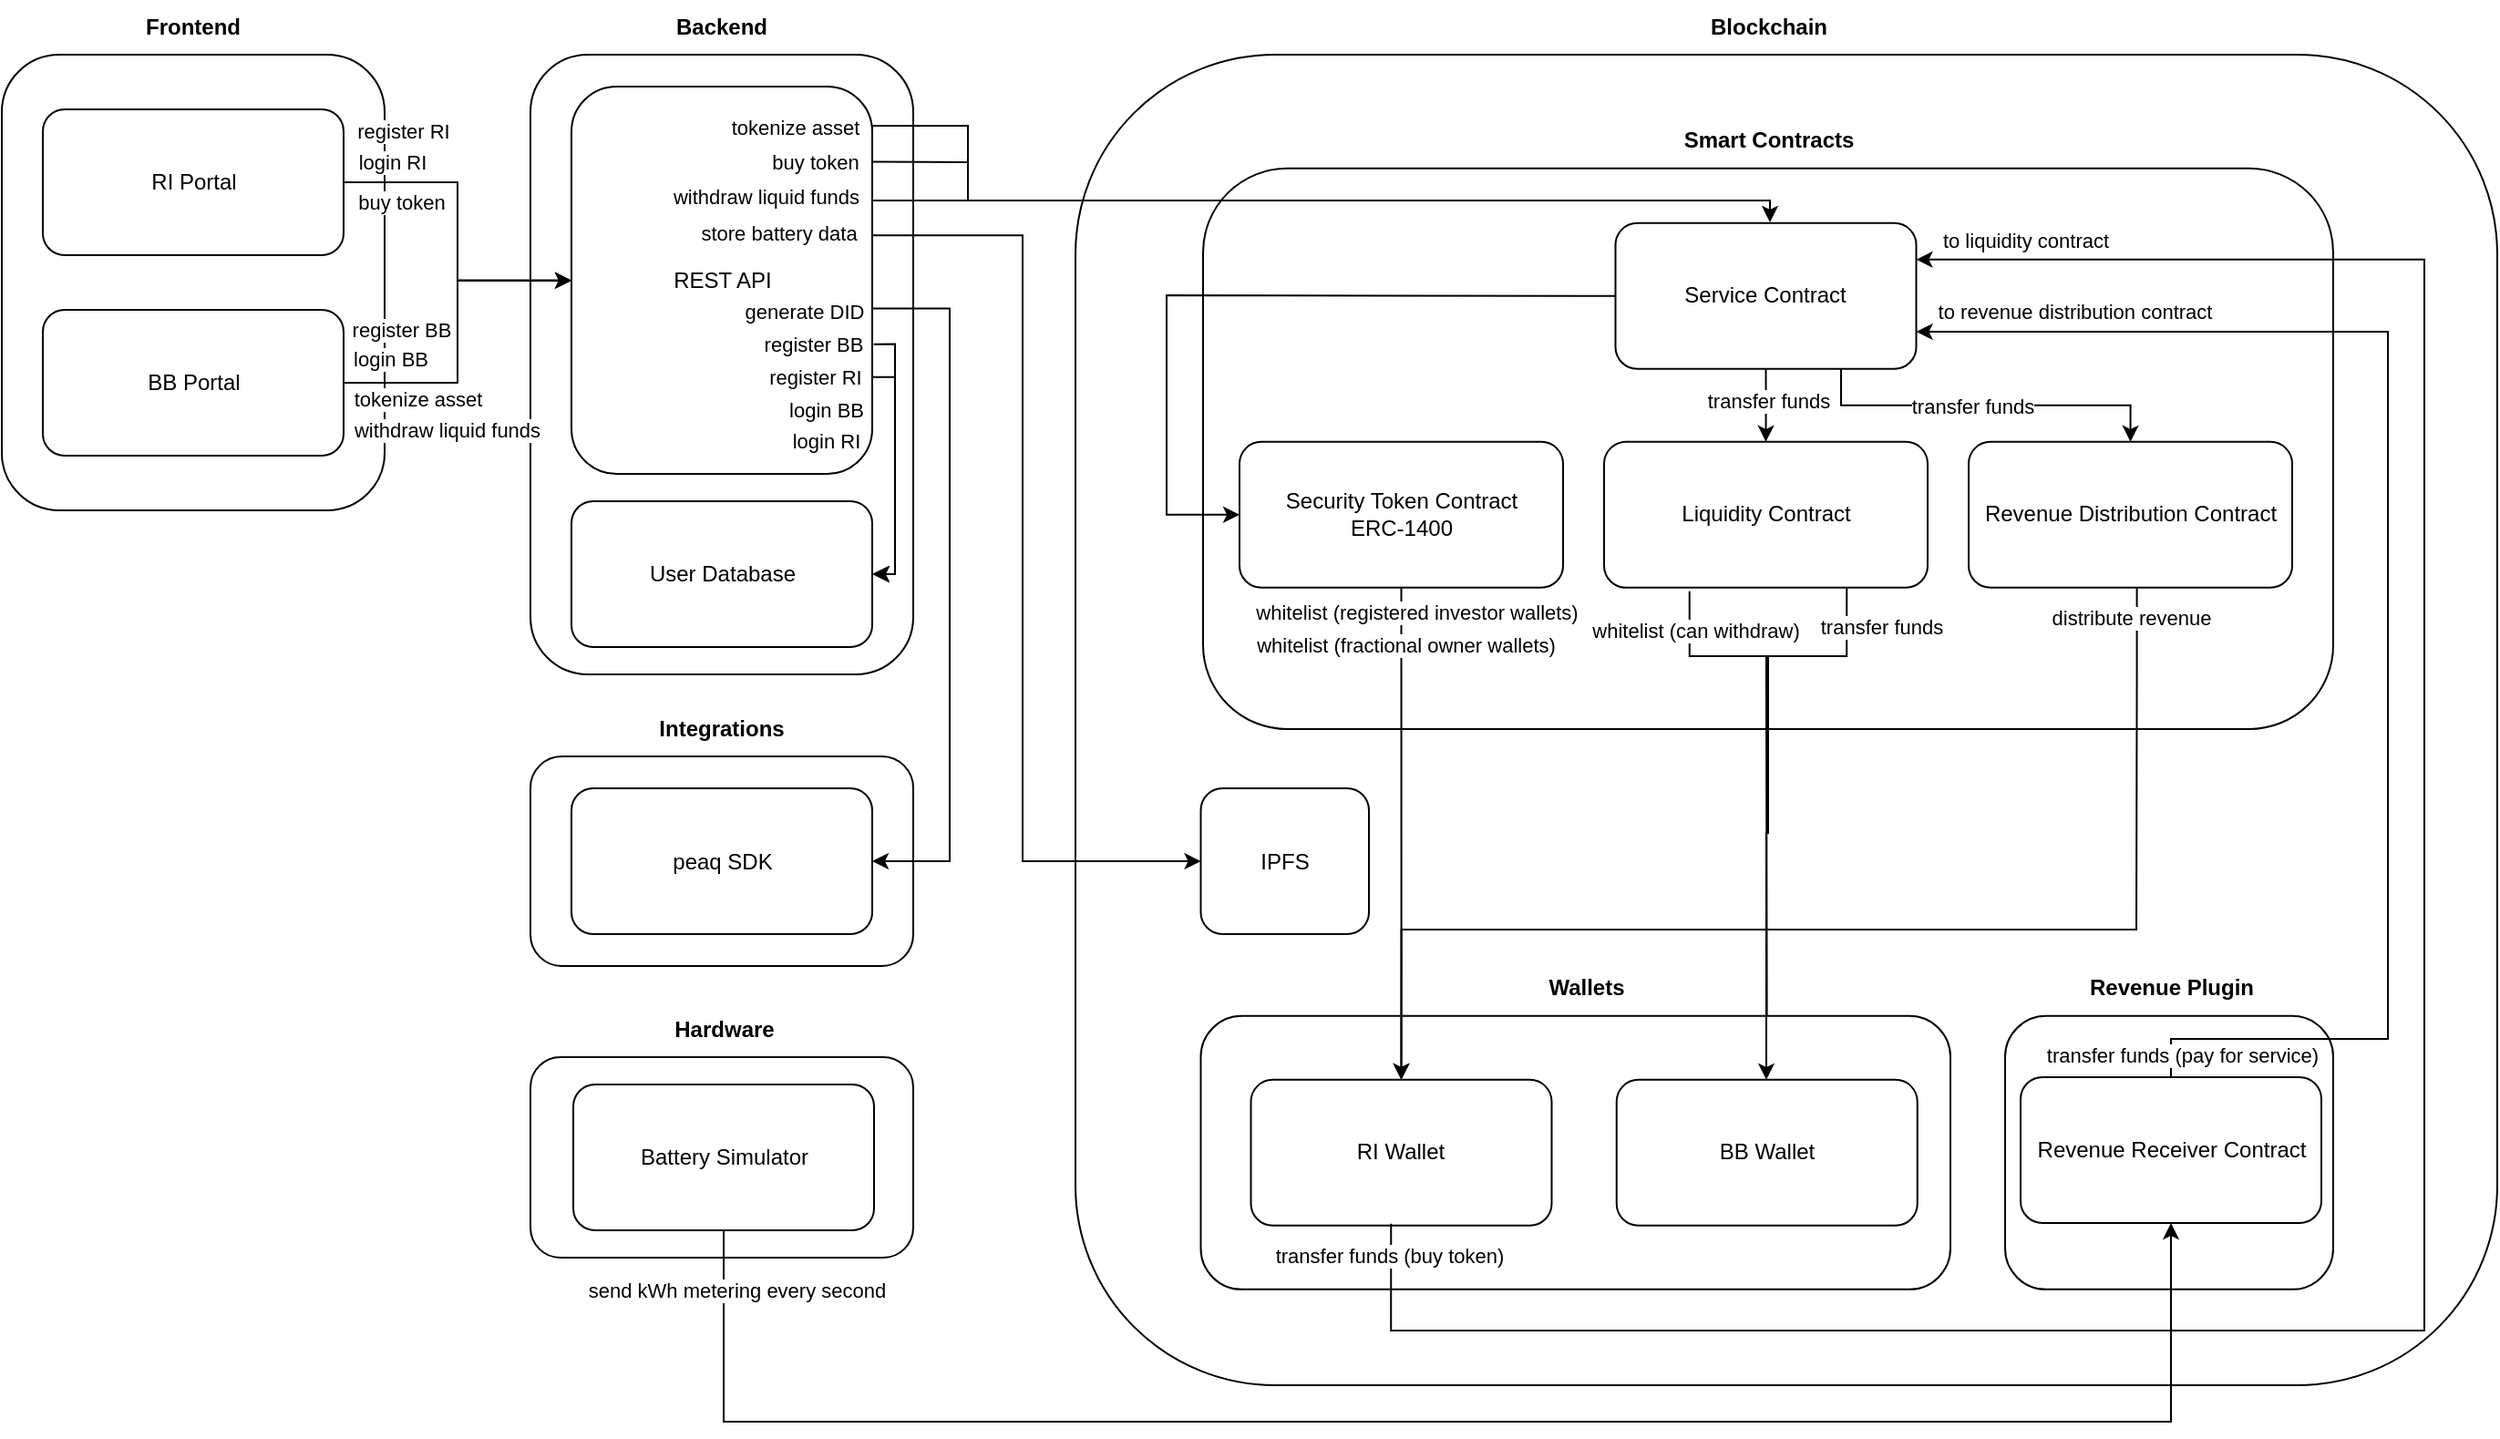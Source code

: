 <mxfile version="22.0.3" type="google">
  <diagram name="Seite-1" id="iugOcSq_H32nfj5X25wa">
    <mxGraphModel grid="1" page="1" gridSize="10" guides="1" tooltips="1" connect="1" arrows="1" fold="1" pageScale="1" pageWidth="827" pageHeight="1169" math="0" shadow="0">
      <root>
        <mxCell id="0" />
        <mxCell id="1" parent="0" />
        <mxCell id="eSbXYxMQ_tcYIed6nvcc-3" value="" style="rounded=1;whiteSpace=wrap;html=1;" vertex="1" parent="1">
          <mxGeometry x="679" y="170" width="780" height="730" as="geometry" />
        </mxCell>
        <mxCell id="eSbXYxMQ_tcYIed6nvcc-22" value="" style="rounded=1;whiteSpace=wrap;html=1;" vertex="1" parent="1">
          <mxGeometry x="749" y="232.43" width="620" height="307.57" as="geometry" />
        </mxCell>
        <mxCell id="eSbXYxMQ_tcYIed6nvcc-20" value="" style="rounded=1;whiteSpace=wrap;html=1;" vertex="1" parent="1">
          <mxGeometry x="380" y="555" width="210" height="115" as="geometry" />
        </mxCell>
        <mxCell id="eSbXYxMQ_tcYIed6nvcc-1" value="" style="rounded=1;whiteSpace=wrap;html=1;" vertex="1" parent="1">
          <mxGeometry x="90" y="170" width="210" height="250" as="geometry" />
        </mxCell>
        <mxCell id="eSbXYxMQ_tcYIed6nvcc-2" value="" style="rounded=1;whiteSpace=wrap;html=1;" vertex="1" parent="1">
          <mxGeometry x="380" y="170" width="210" height="340" as="geometry" />
        </mxCell>
        <mxCell id="eSbXYxMQ_tcYIed6nvcc-4" value="Frontend" style="text;html=1;strokeColor=none;fillColor=none;align=center;verticalAlign=middle;whiteSpace=wrap;rounded=0;fontStyle=1" vertex="1" parent="1">
          <mxGeometry x="165" y="140" width="60" height="30" as="geometry" />
        </mxCell>
        <mxCell id="eSbXYxMQ_tcYIed6nvcc-5" value="Backend" style="text;html=1;strokeColor=none;fillColor=none;align=center;verticalAlign=middle;whiteSpace=wrap;rounded=0;fontStyle=1" vertex="1" parent="1">
          <mxGeometry x="455" y="140" width="60" height="30" as="geometry" />
        </mxCell>
        <mxCell id="eSbXYxMQ_tcYIed6nvcc-6" value="Blockchain" style="text;html=1;strokeColor=none;fillColor=none;align=center;verticalAlign=middle;whiteSpace=wrap;rounded=0;fontStyle=1" vertex="1" parent="1">
          <mxGeometry x="1006.5" y="140" width="105" height="30" as="geometry" />
        </mxCell>
        <mxCell id="eSbXYxMQ_tcYIed6nvcc-34" style="edgeStyle=orthogonalEdgeStyle;rounded=0;orthogonalLoop=1;jettySize=auto;html=1;exitX=1;exitY=0.5;exitDx=0;exitDy=0;entryX=0;entryY=0.5;entryDx=0;entryDy=0;" edge="1" parent="1" source="eSbXYxMQ_tcYIed6nvcc-8" target="eSbXYxMQ_tcYIed6nvcc-15">
          <mxGeometry relative="1" as="geometry">
            <mxPoint x="400" y="515" as="targetPoint" />
            <Array as="points">
              <mxPoint x="340" y="240" />
              <mxPoint x="340" y="294" />
              <mxPoint x="403" y="294" />
            </Array>
          </mxGeometry>
        </mxCell>
        <mxCell id="eSbXYxMQ_tcYIed6nvcc-8" value="RI Portal" style="rounded=1;whiteSpace=wrap;html=1;" vertex="1" parent="1">
          <mxGeometry x="112.5" y="200" width="165" height="80" as="geometry" />
        </mxCell>
        <mxCell id="eSbXYxMQ_tcYIed6nvcc-33" style="edgeStyle=orthogonalEdgeStyle;rounded=0;orthogonalLoop=1;jettySize=auto;html=1;entryX=0;entryY=0.5;entryDx=0;entryDy=0;" edge="1" parent="1" source="eSbXYxMQ_tcYIed6nvcc-9" target="eSbXYxMQ_tcYIed6nvcc-15">
          <mxGeometry relative="1" as="geometry" />
        </mxCell>
        <mxCell id="eSbXYxMQ_tcYIed6nvcc-9" value="BB Portal" style="rounded=1;whiteSpace=wrap;html=1;" vertex="1" parent="1">
          <mxGeometry x="112.5" y="310" width="165" height="80" as="geometry" />
        </mxCell>
        <mxCell id="eSbXYxMQ_tcYIed6nvcc-59" style="edgeStyle=orthogonalEdgeStyle;rounded=0;orthogonalLoop=1;jettySize=auto;html=1;exitX=0.5;exitY=1;exitDx=0;exitDy=0;" edge="1" parent="1" source="eSbXYxMQ_tcYIed6nvcc-11" target="eSbXYxMQ_tcYIed6nvcc-13">
          <mxGeometry relative="1" as="geometry" />
        </mxCell>
        <mxCell id="eSbXYxMQ_tcYIed6nvcc-82" value="transfer funds" style="edgeLabel;html=1;align=center;verticalAlign=middle;resizable=0;points=[];" connectable="0" vertex="1" parent="eSbXYxMQ_tcYIed6nvcc-59">
          <mxGeometry x="-0.142" y="1" relative="1" as="geometry">
            <mxPoint as="offset" />
          </mxGeometry>
        </mxCell>
        <mxCell id="eSbXYxMQ_tcYIed6nvcc-60" style="edgeStyle=orthogonalEdgeStyle;rounded=0;orthogonalLoop=1;jettySize=auto;html=1;exitX=0.75;exitY=1;exitDx=0;exitDy=0;entryX=0.5;entryY=0;entryDx=0;entryDy=0;" edge="1" parent="1" source="eSbXYxMQ_tcYIed6nvcc-11" target="eSbXYxMQ_tcYIed6nvcc-14">
          <mxGeometry relative="1" as="geometry" />
        </mxCell>
        <mxCell id="eSbXYxMQ_tcYIed6nvcc-83" value="transfer funds" style="edgeLabel;html=1;align=center;verticalAlign=middle;resizable=0;points=[];" connectable="0" vertex="1" parent="eSbXYxMQ_tcYIed6nvcc-60">
          <mxGeometry x="-0.075" relative="1" as="geometry">
            <mxPoint as="offset" />
          </mxGeometry>
        </mxCell>
        <mxCell id="eSbXYxMQ_tcYIed6nvcc-85" style="edgeStyle=orthogonalEdgeStyle;rounded=0;orthogonalLoop=1;jettySize=auto;html=1;entryX=0;entryY=0.5;entryDx=0;entryDy=0;exitX=0;exitY=0.5;exitDx=0;exitDy=0;" edge="1" parent="1" source="eSbXYxMQ_tcYIed6nvcc-11" target="eSbXYxMQ_tcYIed6nvcc-12">
          <mxGeometry relative="1" as="geometry">
            <Array as="points">
              <mxPoint x="955" y="302" />
              <mxPoint x="729" y="302" />
              <mxPoint x="729" y="422" />
            </Array>
          </mxGeometry>
        </mxCell>
        <mxCell id="eSbXYxMQ_tcYIed6nvcc-11" value="Service Contract" style="rounded=1;whiteSpace=wrap;html=1;" vertex="1" parent="1">
          <mxGeometry x="975.25" y="262.43" width="165" height="80" as="geometry" />
        </mxCell>
        <mxCell id="eSbXYxMQ_tcYIed6nvcc-12" value="Security Token Contract&lt;br&gt;ERC-1400" style="rounded=1;whiteSpace=wrap;html=1;" vertex="1" parent="1">
          <mxGeometry x="769" y="382.43" width="177.5" height="80" as="geometry" />
        </mxCell>
        <mxCell id="eSbXYxMQ_tcYIed6nvcc-69" style="edgeStyle=orthogonalEdgeStyle;rounded=0;orthogonalLoop=1;jettySize=auto;html=1;exitX=0.75;exitY=1;exitDx=0;exitDy=0;entryX=0.5;entryY=0;entryDx=0;entryDy=0;" edge="1" parent="1" source="eSbXYxMQ_tcYIed6nvcc-13" target="eSbXYxMQ_tcYIed6nvcc-31">
          <mxGeometry relative="1" as="geometry">
            <Array as="points">
              <mxPoint x="1102" y="500" />
              <mxPoint x="1058" y="500" />
              <mxPoint x="1058" y="510" />
              <mxPoint x="1058" y="510" />
            </Array>
          </mxGeometry>
        </mxCell>
        <mxCell id="eSbXYxMQ_tcYIed6nvcc-13" value="Liquidity Contract" style="rounded=1;whiteSpace=wrap;html=1;" vertex="1" parent="1">
          <mxGeometry x="969" y="382.43" width="177.5" height="80" as="geometry" />
        </mxCell>
        <mxCell id="eSbXYxMQ_tcYIed6nvcc-14" value="Revenue Distribution Contract" style="rounded=1;whiteSpace=wrap;html=1;" vertex="1" parent="1">
          <mxGeometry x="1169" y="382.43" width="177.5" height="80" as="geometry" />
        </mxCell>
        <mxCell id="eSbXYxMQ_tcYIed6nvcc-77" style="edgeStyle=orthogonalEdgeStyle;rounded=0;orthogonalLoop=1;jettySize=auto;html=1;exitX=0.994;exitY=0.573;exitDx=0;exitDy=0;entryX=1;entryY=0.5;entryDx=0;entryDy=0;exitPerimeter=0;" edge="1" parent="1" source="eSbXYxMQ_tcYIed6nvcc-15" target="eSbXYxMQ_tcYIed6nvcc-19">
          <mxGeometry relative="1" as="geometry">
            <Array as="points">
              <mxPoint x="610" y="309" />
              <mxPoint x="610" y="612" />
            </Array>
          </mxGeometry>
        </mxCell>
        <mxCell id="eSbXYxMQ_tcYIed6nvcc-15" value="REST API" style="rounded=1;whiteSpace=wrap;html=1;" vertex="1" parent="1">
          <mxGeometry x="402.5" y="187.5" width="165" height="212.5" as="geometry" />
        </mxCell>
        <mxCell id="eSbXYxMQ_tcYIed6nvcc-16" value="User Database" style="rounded=1;whiteSpace=wrap;html=1;" vertex="1" parent="1">
          <mxGeometry x="402.5" y="415" width="165" height="80" as="geometry" />
        </mxCell>
        <mxCell id="eSbXYxMQ_tcYIed6nvcc-43" style="edgeStyle=orthogonalEdgeStyle;rounded=0;orthogonalLoop=1;jettySize=auto;html=1;entryX=1;entryY=0.5;entryDx=0;entryDy=0;exitX=1.005;exitY=0.665;exitDx=0;exitDy=0;exitPerimeter=0;" edge="1" parent="1" source="eSbXYxMQ_tcYIed6nvcc-15" target="eSbXYxMQ_tcYIed6nvcc-16">
          <mxGeometry relative="1" as="geometry">
            <Array as="points">
              <mxPoint x="580" y="329" />
              <mxPoint x="580" y="455" />
            </Array>
          </mxGeometry>
        </mxCell>
        <mxCell id="eSbXYxMQ_tcYIed6nvcc-19" value="peaq SDK" style="rounded=1;whiteSpace=wrap;html=1;" vertex="1" parent="1">
          <mxGeometry x="402.5" y="572.5" width="165" height="80" as="geometry" />
        </mxCell>
        <mxCell id="eSbXYxMQ_tcYIed6nvcc-21" value="Integrations" style="text;html=1;strokeColor=none;fillColor=none;align=center;verticalAlign=middle;whiteSpace=wrap;rounded=0;fontStyle=1" vertex="1" parent="1">
          <mxGeometry x="455" y="525" width="60" height="30" as="geometry" />
        </mxCell>
        <mxCell id="eSbXYxMQ_tcYIed6nvcc-23" value="Smart Contracts" style="text;html=1;strokeColor=none;fillColor=none;align=center;verticalAlign=middle;whiteSpace=wrap;rounded=0;fontStyle=1" vertex="1" parent="1">
          <mxGeometry x="1006.5" y="202.43" width="105" height="30" as="geometry" />
        </mxCell>
        <mxCell id="eSbXYxMQ_tcYIed6nvcc-28" value="" style="rounded=1;whiteSpace=wrap;html=1;" vertex="1" parent="1">
          <mxGeometry x="747.75" y="697.43" width="411.25" height="150" as="geometry" />
        </mxCell>
        <mxCell id="eSbXYxMQ_tcYIed6nvcc-29" value="Wallets" style="text;html=1;strokeColor=none;fillColor=none;align=center;verticalAlign=middle;whiteSpace=wrap;rounded=0;fontStyle=1;shadow=1;" vertex="1" parent="1">
          <mxGeometry x="906.5" y="667.43" width="105" height="30" as="geometry" />
        </mxCell>
        <mxCell id="eSbXYxMQ_tcYIed6nvcc-30" value="RI Wallet" style="rounded=1;whiteSpace=wrap;html=1;" vertex="1" parent="1">
          <mxGeometry x="775.25" y="732.43" width="165" height="80" as="geometry" />
        </mxCell>
        <mxCell id="eSbXYxMQ_tcYIed6nvcc-31" value="BB Wallet" style="rounded=1;whiteSpace=wrap;html=1;" vertex="1" parent="1">
          <mxGeometry x="975.88" y="732.43" width="165" height="80" as="geometry" />
        </mxCell>
        <mxCell id="eSbXYxMQ_tcYIed6nvcc-45" value="register BB" style="edgeLabel;html=1;align=center;verticalAlign=middle;resizable=0;points=[];" connectable="0" vertex="1" parent="1">
          <mxGeometry x="545.001" y="319.005" as="geometry">
            <mxPoint x="-10" y="10" as="offset" />
          </mxGeometry>
        </mxCell>
        <mxCell id="eSbXYxMQ_tcYIed6nvcc-46" style="edgeStyle=orthogonalEdgeStyle;rounded=0;orthogonalLoop=1;jettySize=auto;html=1;exitX=1;exitY=0.107;exitDx=0;exitDy=0;exitPerimeter=0;entryX=0.51;entryY=0.007;entryDx=0;entryDy=0;entryPerimeter=0;" edge="1" parent="1" source="eSbXYxMQ_tcYIed6nvcc-15" target="eSbXYxMQ_tcYIed6nvcc-11">
          <mxGeometry relative="1" as="geometry">
            <mxPoint x="570" y="210" as="sourcePoint" />
            <Array as="points">
              <mxPoint x="568" y="209" />
              <mxPoint x="620" y="209" />
              <mxPoint x="620" y="250" />
              <mxPoint x="1060" y="250" />
              <mxPoint x="1060" y="262" />
              <mxPoint x="1059" y="262" />
            </Array>
          </mxGeometry>
        </mxCell>
        <mxCell id="eSbXYxMQ_tcYIed6nvcc-48" value="tokenize asset" style="edgeLabel;html=1;align=center;verticalAlign=middle;resizable=0;points=[];" connectable="0" vertex="1" parent="1">
          <mxGeometry x="524.0" y="309.998" as="geometry">
            <mxPoint x="1" y="-100" as="offset" />
          </mxGeometry>
        </mxCell>
        <mxCell id="eSbXYxMQ_tcYIed6nvcc-49" value="withdraw liquid funds" style="edgeLabel;html=1;align=center;verticalAlign=middle;resizable=0;points=[];" connectable="0" vertex="1" parent="1">
          <mxGeometry x="511.0" y="248.998" as="geometry">
            <mxPoint x="-2" y="-1" as="offset" />
          </mxGeometry>
        </mxCell>
        <mxCell id="eSbXYxMQ_tcYIed6nvcc-50" value="buy token" style="edgeLabel;html=1;align=center;verticalAlign=middle;resizable=0;points=[];" connectable="0" vertex="1" parent="1">
          <mxGeometry x="309.0" y="250.998" as="geometry" />
        </mxCell>
        <mxCell id="eSbXYxMQ_tcYIed6nvcc-52" value="tokenize asset" style="edgeLabel;html=1;align=center;verticalAlign=middle;resizable=0;points=[];" connectable="0" vertex="1" parent="1">
          <mxGeometry x="316.0" y="362.998" as="geometry">
            <mxPoint x="2" y="-4" as="offset" />
          </mxGeometry>
        </mxCell>
        <mxCell id="eSbXYxMQ_tcYIed6nvcc-53" value="withdraw liquid funds" style="edgeLabel;html=1;align=center;verticalAlign=middle;resizable=0;points=[];" connectable="0" vertex="1" parent="1">
          <mxGeometry x="332.0" y="379.998" as="geometry">
            <mxPoint x="2" y="-4" as="offset" />
          </mxGeometry>
        </mxCell>
        <mxCell id="eSbXYxMQ_tcYIed6nvcc-57" value="buy token" style="edgeLabel;html=1;align=center;verticalAlign=middle;resizable=0;points=[];" connectable="0" vertex="1" parent="1">
          <mxGeometry x="535.0" y="328.998" as="geometry">
            <mxPoint x="1" y="-100" as="offset" />
          </mxGeometry>
        </mxCell>
        <mxCell id="eSbXYxMQ_tcYIed6nvcc-61" style="edgeStyle=orthogonalEdgeStyle;rounded=0;orthogonalLoop=1;jettySize=auto;html=1;exitX=0.52;exitY=1.004;exitDx=0;exitDy=0;exitPerimeter=0;entryX=0.5;entryY=0;entryDx=0;entryDy=0;" edge="1" parent="1" source="eSbXYxMQ_tcYIed6nvcc-14" target="eSbXYxMQ_tcYIed6nvcc-30">
          <mxGeometry relative="1" as="geometry">
            <Array as="points">
              <mxPoint x="1261" y="510" />
              <mxPoint x="1261" y="650" />
              <mxPoint x="858" y="650" />
            </Array>
          </mxGeometry>
        </mxCell>
        <mxCell id="eSbXYxMQ_tcYIed6nvcc-62" value="distribute revenue" style="edgeLabel;html=1;align=center;verticalAlign=middle;resizable=0;points=[];" connectable="0" vertex="1" parent="eSbXYxMQ_tcYIed6nvcc-61">
          <mxGeometry x="-0.949" y="-1" relative="1" as="geometry">
            <mxPoint x="-3" y="-1" as="offset" />
          </mxGeometry>
        </mxCell>
        <mxCell id="eSbXYxMQ_tcYIed6nvcc-64" style="edgeStyle=orthogonalEdgeStyle;rounded=0;orthogonalLoop=1;jettySize=auto;html=1;exitX=0.264;exitY=1.024;exitDx=0;exitDy=0;exitPerimeter=0;" edge="1" parent="1" source="eSbXYxMQ_tcYIed6nvcc-13" target="eSbXYxMQ_tcYIed6nvcc-31">
          <mxGeometry relative="1" as="geometry">
            <Array as="points">
              <mxPoint x="1016" y="500" />
              <mxPoint x="1059" y="500" />
              <mxPoint x="1059" y="597" />
              <mxPoint x="1058" y="597" />
            </Array>
          </mxGeometry>
        </mxCell>
        <mxCell id="eSbXYxMQ_tcYIed6nvcc-67" value="whitelist (can withdraw)" style="edgeLabel;html=1;align=center;verticalAlign=middle;resizable=0;points=[];" connectable="0" vertex="1" parent="eSbXYxMQ_tcYIed6nvcc-64">
          <mxGeometry x="-0.822" y="1" relative="1" as="geometry">
            <mxPoint x="2" y="-7" as="offset" />
          </mxGeometry>
        </mxCell>
        <mxCell id="eSbXYxMQ_tcYIed6nvcc-65" style="edgeStyle=orthogonalEdgeStyle;rounded=0;orthogonalLoop=1;jettySize=auto;html=1;entryX=0.5;entryY=0;entryDx=0;entryDy=0;exitX=0.5;exitY=1;exitDx=0;exitDy=0;" edge="1" parent="1" target="eSbXYxMQ_tcYIed6nvcc-30">
          <mxGeometry relative="1" as="geometry">
            <Array as="points">
              <mxPoint x="858" y="650" />
              <mxPoint x="858" y="732" />
            </Array>
            <mxPoint x="857.75" y="462.43" as="sourcePoint" />
            <mxPoint x="852.13" y="732.43" as="targetPoint" />
          </mxGeometry>
        </mxCell>
        <mxCell id="eSbXYxMQ_tcYIed6nvcc-66" value="whitelist (fractional owner wallets)" style="edgeLabel;html=1;align=center;verticalAlign=middle;resizable=0;points=[];" connectable="0" vertex="1" parent="eSbXYxMQ_tcYIed6nvcc-65">
          <mxGeometry x="-0.843" relative="1" as="geometry">
            <mxPoint x="2" y="10" as="offset" />
          </mxGeometry>
        </mxCell>
        <mxCell id="eSbXYxMQ_tcYIed6nvcc-71" value="transfer funds" style="edgeLabel;html=1;align=center;verticalAlign=middle;resizable=0;points=[];" connectable="0" vertex="1" parent="1">
          <mxGeometry x="1120.497" y="483.998" as="geometry" />
        </mxCell>
        <mxCell id="eSbXYxMQ_tcYIed6nvcc-73" style="edgeStyle=orthogonalEdgeStyle;rounded=0;orthogonalLoop=1;jettySize=auto;html=1;entryX=1;entryY=0.25;entryDx=0;entryDy=0;exitX=0.5;exitY=1;exitDx=0;exitDy=0;" edge="1" parent="1" target="eSbXYxMQ_tcYIed6nvcc-11">
          <mxGeometry relative="1" as="geometry">
            <mxPoint x="852.13" y="811.43" as="sourcePoint" />
            <mxPoint x="1140.25" y="300" as="targetPoint" />
            <Array as="points">
              <mxPoint x="852" y="870" />
              <mxPoint x="1419" y="870" />
              <mxPoint x="1419" y="282" />
            </Array>
          </mxGeometry>
        </mxCell>
        <mxCell id="eSbXYxMQ_tcYIed6nvcc-75" value="transfer funds (buy token)" style="edgeLabel;html=1;align=center;verticalAlign=middle;resizable=0;points=[];" connectable="0" vertex="1" parent="eSbXYxMQ_tcYIed6nvcc-73">
          <mxGeometry x="-0.977" y="-1" relative="1" as="geometry">
            <mxPoint as="offset" />
          </mxGeometry>
        </mxCell>
        <mxCell id="eSbXYxMQ_tcYIed6nvcc-78" value="generate DID" style="edgeLabel;html=1;align=center;verticalAlign=middle;resizable=0;points=[];" connectable="0" vertex="1" parent="1">
          <mxGeometry x="530.0" y="310.999" as="geometry" />
        </mxCell>
        <mxCell id="nYs-Er4ms6qR0FIkrKlQ-1" value="register RI" style="edgeLabel;html=1;align=center;verticalAlign=middle;resizable=0;points=[];" connectable="0" vertex="1" parent="1">
          <mxGeometry x="546.001" y="337.005" as="geometry">
            <mxPoint x="-10" y="10" as="offset" />
          </mxGeometry>
        </mxCell>
        <mxCell id="nYs-Er4ms6qR0FIkrKlQ-2" value="login BB" style="edgeLabel;html=1;align=center;verticalAlign=middle;resizable=0;points=[];" connectable="0" vertex="1" parent="1">
          <mxGeometry x="552.001" y="355.005" as="geometry">
            <mxPoint x="-10" y="10" as="offset" />
          </mxGeometry>
        </mxCell>
        <mxCell id="nYs-Er4ms6qR0FIkrKlQ-3" value="login RI" style="edgeLabel;html=1;align=center;verticalAlign=middle;resizable=0;points=[];" connectable="0" vertex="1" parent="1">
          <mxGeometry x="552.001" y="371.995" as="geometry">
            <mxPoint x="-10" y="10" as="offset" />
          </mxGeometry>
        </mxCell>
        <mxCell id="nYs-Er4ms6qR0FIkrKlQ-4" style="edgeStyle=orthogonalEdgeStyle;rounded=0;orthogonalLoop=1;jettySize=auto;html=1;entryX=1;entryY=0.5;entryDx=0;entryDy=0;exitX=1;exitY=0.75;exitDx=0;exitDy=0;" edge="1" parent="1" source="eSbXYxMQ_tcYIed6nvcc-15">
          <mxGeometry relative="1" as="geometry">
            <Array as="points">
              <mxPoint x="580" y="347" />
              <mxPoint x="580" y="455" />
            </Array>
            <mxPoint x="568" y="350" as="sourcePoint" />
            <mxPoint x="568" y="455" as="targetPoint" />
          </mxGeometry>
        </mxCell>
        <mxCell id="nYs-Er4ms6qR0FIkrKlQ-5" value="" style="rounded=1;whiteSpace=wrap;html=1;" vertex="1" parent="1">
          <mxGeometry x="1189" y="697.43" width="180" height="150" as="geometry" />
        </mxCell>
        <mxCell id="nYs-Er4ms6qR0FIkrKlQ-6" value="Revenue Plugin" style="text;html=1;strokeColor=none;fillColor=none;align=center;verticalAlign=middle;whiteSpace=wrap;rounded=0;fontStyle=1;shadow=1;" vertex="1" parent="1">
          <mxGeometry x="1227.5" y="667.43" width="105" height="30" as="geometry" />
        </mxCell>
        <mxCell id="nYs-Er4ms6qR0FIkrKlQ-7" value="Revenue Receiver Contract" style="rounded=1;whiteSpace=wrap;html=1;" vertex="1" parent="1">
          <mxGeometry x="1197.5" y="731" width="165" height="80" as="geometry" />
        </mxCell>
        <mxCell id="nYs-Er4ms6qR0FIkrKlQ-8" value="" style="rounded=1;whiteSpace=wrap;html=1;" vertex="1" parent="1">
          <mxGeometry x="380" y="720" width="210" height="110" as="geometry" />
        </mxCell>
        <mxCell id="nYs-Er4ms6qR0FIkrKlQ-9" value="Hardware" style="text;html=1;strokeColor=none;fillColor=none;align=center;verticalAlign=middle;whiteSpace=wrap;rounded=0;fontStyle=1;shadow=1;" vertex="1" parent="1">
          <mxGeometry x="433.5" y="690" width="105" height="30" as="geometry" />
        </mxCell>
        <mxCell id="nYs-Er4ms6qR0FIkrKlQ-10" value="Battery Simulator" style="rounded=1;whiteSpace=wrap;html=1;" vertex="1" parent="1">
          <mxGeometry x="403.5" y="735" width="165" height="80" as="geometry" />
        </mxCell>
        <mxCell id="nYs-Er4ms6qR0FIkrKlQ-11" style="edgeStyle=orthogonalEdgeStyle;rounded=0;orthogonalLoop=1;jettySize=auto;html=1;exitX=0.5;exitY=1;exitDx=0;exitDy=0;entryX=0.5;entryY=1;entryDx=0;entryDy=0;" edge="1" parent="1" source="nYs-Er4ms6qR0FIkrKlQ-10" target="nYs-Er4ms6qR0FIkrKlQ-7">
          <mxGeometry relative="1" as="geometry">
            <Array as="points">
              <mxPoint x="486" y="920" />
              <mxPoint x="1280" y="920" />
            </Array>
            <mxPoint x="577" y="865" as="sourcePoint" />
            <mxPoint x="1240" y="900" as="targetPoint" />
          </mxGeometry>
        </mxCell>
        <mxCell id="nYs-Er4ms6qR0FIkrKlQ-12" value="send kWh metering every second" style="edgeLabel;html=1;align=center;verticalAlign=middle;resizable=0;points=[];" connectable="0" vertex="1" parent="1">
          <mxGeometry x="493.003" y="847.428" as="geometry" />
        </mxCell>
        <mxCell id="nYs-Er4ms6qR0FIkrKlQ-13" style="edgeStyle=orthogonalEdgeStyle;rounded=0;orthogonalLoop=1;jettySize=auto;html=1;exitX=0.5;exitY=0;exitDx=0;exitDy=0;entryX=1;entryY=0.75;entryDx=0;entryDy=0;" edge="1" parent="1" source="nYs-Er4ms6qR0FIkrKlQ-7" target="eSbXYxMQ_tcYIed6nvcc-11">
          <mxGeometry relative="1" as="geometry">
            <Array as="points">
              <mxPoint x="1280" y="710" />
              <mxPoint x="1399" y="710" />
              <mxPoint x="1399" y="322" />
              <mxPoint x="1140" y="322" />
            </Array>
            <mxPoint x="525" y="825" as="sourcePoint" />
            <mxPoint x="1290" y="821" as="targetPoint" />
          </mxGeometry>
        </mxCell>
        <mxCell id="nYs-Er4ms6qR0FIkrKlQ-14" value="transfer funds (pay for service)" style="edgeLabel;html=1;align=center;verticalAlign=middle;resizable=0;points=[];" connectable="0" vertex="1" parent="1">
          <mxGeometry x="1320.995" y="711.999" as="geometry">
            <mxPoint x="-35" y="7" as="offset" />
          </mxGeometry>
        </mxCell>
        <mxCell id="nYs-Er4ms6qR0FIkrKlQ-15" value="whitelist (registered investor wallets)" style="edgeLabel;html=1;align=center;verticalAlign=middle;resizable=0;points=[];" connectable="0" vertex="1" parent="1">
          <mxGeometry x="865.999" y="475.997" as="geometry" />
        </mxCell>
        <mxCell id="nYs-Er4ms6qR0FIkrKlQ-16" value="to revenue distribution contract" style="edgeLabel;html=1;align=center;verticalAlign=middle;resizable=0;points=[];" connectable="0" vertex="1" parent="1">
          <mxGeometry x="1227.0" y="310.999" as="geometry" />
        </mxCell>
        <mxCell id="nYs-Er4ms6qR0FIkrKlQ-17" value="to liquidity contract" style="edgeLabel;html=1;align=center;verticalAlign=middle;resizable=0;points=[];" connectable="0" vertex="1" parent="1">
          <mxGeometry x="1199.5" y="271.999" as="geometry" />
        </mxCell>
        <mxCell id="nYs-Er4ms6qR0FIkrKlQ-18" value="IPFS" style="rounded=1;whiteSpace=wrap;html=1;" vertex="1" parent="1">
          <mxGeometry x="747.75" y="572.5" width="92.25" height="80" as="geometry" />
        </mxCell>
        <mxCell id="nYs-Er4ms6qR0FIkrKlQ-19" value="" style="endArrow=none;html=1;rounded=0;fontStyle=4;exitX=1;exitY=0.199;exitDx=0;exitDy=0;exitPerimeter=0;" edge="1" parent="1">
          <mxGeometry width="50" height="50" relative="1" as="geometry">
            <mxPoint x="567.5" y="228.788" as="sourcePoint" />
            <mxPoint x="620" y="229" as="targetPoint" />
          </mxGeometry>
        </mxCell>
        <mxCell id="nYs-Er4ms6qR0FIkrKlQ-20" value="" style="endArrow=none;html=1;rounded=0;exitX=0.989;exitY=0.222;exitDx=0;exitDy=0;exitPerimeter=0;" edge="1" parent="1">
          <mxGeometry width="50" height="50" relative="1" as="geometry">
            <mxPoint x="567.5" y="250" as="sourcePoint" />
            <mxPoint x="621.5" y="250" as="targetPoint" />
          </mxGeometry>
        </mxCell>
        <mxCell id="nYs-Er4ms6qR0FIkrKlQ-21" value="store battery data" style="edgeLabel;html=1;align=center;verticalAlign=middle;resizable=0;points=[];" connectable="0" vertex="1" parent="1">
          <mxGeometry x="513.0" y="275.998" as="geometry">
            <mxPoint x="3" y="-8" as="offset" />
          </mxGeometry>
        </mxCell>
        <mxCell id="nYs-Er4ms6qR0FIkrKlQ-24" value="" style="endArrow=classic;html=1;rounded=0;exitX=1;exitY=0.384;exitDx=0;exitDy=0;exitPerimeter=0;entryX=0;entryY=0.5;entryDx=0;entryDy=0;edgeStyle=orthogonalEdgeStyle;" edge="1" parent="1" source="eSbXYxMQ_tcYIed6nvcc-15" target="nYs-Er4ms6qR0FIkrKlQ-18">
          <mxGeometry width="50" height="50" relative="1" as="geometry">
            <mxPoint x="590" y="330" as="sourcePoint" />
            <mxPoint x="640" y="280" as="targetPoint" />
            <Array as="points">
              <mxPoint x="650" y="269" />
              <mxPoint x="650" y="612" />
            </Array>
          </mxGeometry>
        </mxCell>
        <mxCell id="rI4bKI-Q9WXuu091VSVO-1" value="login RI" style="edgeLabel;html=1;align=center;verticalAlign=middle;resizable=0;points=[];" connectable="0" vertex="1" parent="1">
          <mxGeometry x="304.0" y="228.998" as="geometry" />
        </mxCell>
        <mxCell id="rI4bKI-Q9WXuu091VSVO-2" value="register RI" style="edgeLabel;html=1;align=center;verticalAlign=middle;resizable=0;points=[];" connectable="0" vertex="1" parent="1">
          <mxGeometry x="310.0" y="211.998" as="geometry" />
        </mxCell>
        <mxCell id="rI4bKI-Q9WXuu091VSVO-3" value="login BB" style="edgeLabel;html=1;align=center;verticalAlign=middle;resizable=0;points=[];" connectable="0" vertex="1" parent="1">
          <mxGeometry x="303.0" y="336.998" as="geometry" />
        </mxCell>
        <mxCell id="rI4bKI-Q9WXuu091VSVO-4" value="register BB" style="edgeLabel;html=1;align=center;verticalAlign=middle;resizable=0;points=[];" connectable="0" vertex="1" parent="1">
          <mxGeometry x="309.0" y="320.998" as="geometry" />
        </mxCell>
      </root>
    </mxGraphModel>
  </diagram>
</mxfile>
